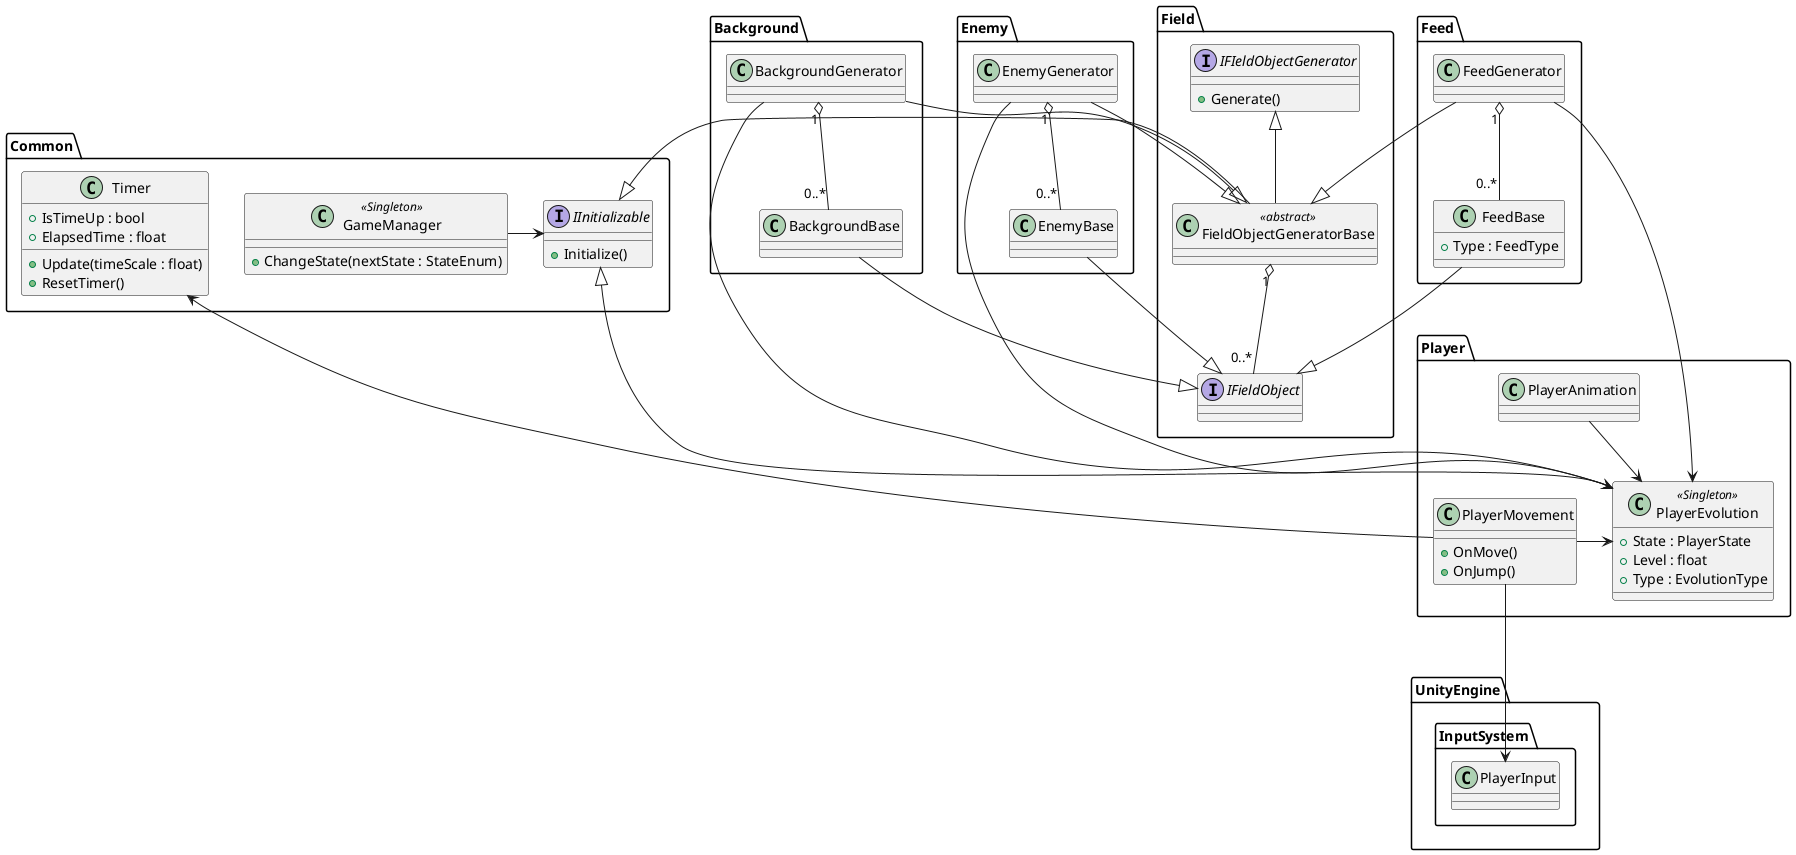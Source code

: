 @startuml Game

' InputSystem
package UnityEngine.InputSystem {
    class PlayerInput
}

' ゲーム共通
package Common {
    class GameManager <<Singleton>> {
        + ChangeState(nextState : StateEnum)
    }

    interface IInitializable {
        + Initialize()
    }

    GameManager -> IInitializable

    class Timer {
        + IsTimeUp : bool
        + ElapsedTime : float

        + Update(timeScale : float)
        + ResetTimer()
    }
}
' プレイヤー
package Player {
    class PlayerEvolution <<Singleton>> {
        + State : PlayerState
        + Level : float
        + Type : EvolutionType
    }
    IInitializable <|--- PlayerEvolution

    class PlayerMovement {
        + OnMove()
        + OnJump()
    }

    PlayerMovement -> PlayerEvolution
    PlayerMovement ---> PlayerInput
    PlayerMovement ---> Timer

    class PlayerAnimation {
    }

    PlayerAnimation --> PlayerEvolution
}

' フィールド共通
package Field {
    interface IFieldObject {
    }
    interface IFIeldObjectGenerator {
        + Generate()
    }

    class FieldObjectGeneratorBase <<abstract>> {
    }
    IFIeldObjectGenerator <|-- FieldObjectGeneratorBase
    IInitializable <|--- FieldObjectGeneratorBase

    FieldObjectGeneratorBase "1" o-- "0..*" IFieldObject
}

' 敵
package Enemy {
    class EnemyBase {
    }
    EnemyBase --|> IFieldObject

    class EnemyGenerator {
    }
    FieldObjectGeneratorBase <|--- EnemyGenerator
    EnemyGenerator "1" o-- "0..*" EnemyBase
    EnemyGenerator ----> PlayerEvolution
}

' 餌
package Feed {
    class FeedBase {
        + Type : FeedType
    }
    FeedBase --|> IFieldObject

    class FeedGenerator {
    }
    FieldObjectGeneratorBase <|--- FeedGenerator
    FeedGenerator "1" o-- "0..*" FeedBase
    FeedGenerator ----> PlayerEvolution
}

' 背景・その他飾り
package Background {
    class BackgroundBase {
    }
    BackgroundBase --|> IFieldObject

    class BackgroundGenerator {
    }
    FieldObjectGeneratorBase <|--- BackgroundGenerator
    BackgroundGenerator "1" o-- "0..*" BackgroundBase
    BackgroundGenerator ----> PlayerEvolution
}

@enduml